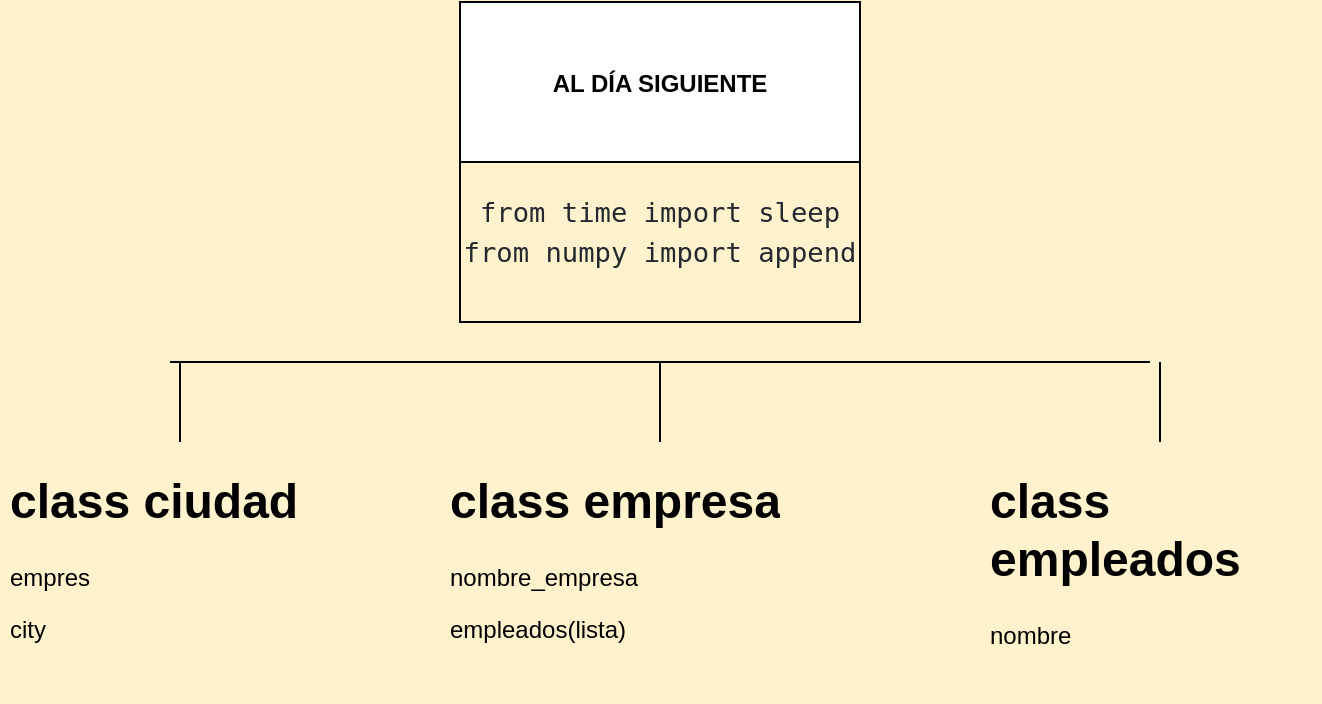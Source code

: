 <mxfile version="17.1.4" type="github">
  <diagram id="prtHgNgQTEPvFCAcTncT" name="Page-1">
    <mxGraphModel dx="914" dy="513" grid="1" gridSize="10" guides="1" tooltips="1" connect="1" arrows="1" fold="1" page="1" pageScale="1" pageWidth="827" pageHeight="1169" background="#FFF2CC" math="0" shadow="0">
      <root>
        <mxCell id="0" />
        <mxCell id="1" parent="0" />
        <mxCell id="d5TBdnguA71-KnGe8u-y-1" value="AL DÍA SIGUIENTE" style="swimlane;startSize=80;" vertex="1" parent="1">
          <mxGeometry x="300" y="10" width="200" height="160" as="geometry" />
        </mxCell>
        <mxCell id="d5TBdnguA71-KnGe8u-y-2" value="&lt;pre style=&quot;box-sizing: border-box ; font-family: , , &amp;#34;sf mono&amp;#34; , &amp;#34;menlo&amp;#34; , &amp;#34;consolas&amp;#34; , &amp;#34;liberation mono&amp;#34; , monospace ; font-size: 13.6px ; margin-top: 0px ; margin-bottom: 16px ; overflow-wrap: normal ; padding: 16px ; overflow: auto ; line-height: 1.45 ; border-radius: 6px ; color: rgb(36 , 41 , 47)&quot;&gt;&lt;code style=&quot;box-sizing: border-box ; font-family: , , &amp;#34;sf mono&amp;#34; , &amp;#34;menlo&amp;#34; , &amp;#34;consolas&amp;#34; , &amp;#34;liberation mono&amp;#34; , monospace ; padding: 0px ; margin: 0px ; background: transparent ; border-radius: 6px ; word-break: normal ; border: 0px ; display: inline ; overflow: visible ; line-height: inherit ; overflow-wrap: normal&quot;&gt;from time import sleep&lt;br/&gt;from numpy import append&lt;/code&gt;&lt;/pre&gt;" style="text;html=1;strokeColor=none;fillColor=none;align=center;verticalAlign=middle;whiteSpace=wrap;rounded=0;" vertex="1" parent="d5TBdnguA71-KnGe8u-y-1">
          <mxGeometry y="85" width="200" height="75" as="geometry" />
        </mxCell>
        <mxCell id="d5TBdnguA71-KnGe8u-y-5" value="" style="endArrow=none;html=1;rounded=0;" edge="1" parent="1">
          <mxGeometry width="50" height="50" relative="1" as="geometry">
            <mxPoint x="155" y="190" as="sourcePoint" />
            <mxPoint x="645" y="190" as="targetPoint" />
          </mxGeometry>
        </mxCell>
        <mxCell id="d5TBdnguA71-KnGe8u-y-7" value="" style="endArrow=none;html=1;rounded=0;" edge="1" parent="1">
          <mxGeometry width="50" height="50" relative="1" as="geometry">
            <mxPoint x="160" y="230" as="sourcePoint" />
            <mxPoint x="160" y="190" as="targetPoint" />
          </mxGeometry>
        </mxCell>
        <mxCell id="d5TBdnguA71-KnGe8u-y-8" value="" style="endArrow=none;html=1;rounded=0;" edge="1" parent="1">
          <mxGeometry width="50" height="50" relative="1" as="geometry">
            <mxPoint x="400" y="230" as="sourcePoint" />
            <mxPoint x="400" y="190" as="targetPoint" />
          </mxGeometry>
        </mxCell>
        <mxCell id="d5TBdnguA71-KnGe8u-y-9" value="" style="endArrow=none;html=1;rounded=0;" edge="1" parent="1">
          <mxGeometry width="50" height="50" relative="1" as="geometry">
            <mxPoint x="650" y="230" as="sourcePoint" />
            <mxPoint x="650" y="190" as="targetPoint" />
          </mxGeometry>
        </mxCell>
        <mxCell id="d5TBdnguA71-KnGe8u-y-10" value="&lt;h1&gt;class ciudad&lt;/h1&gt;&lt;p&gt;empres&lt;/p&gt;&lt;p&gt;city&lt;/p&gt;" style="text;html=1;strokeColor=none;fillColor=none;spacing=5;spacingTop=-20;whiteSpace=wrap;overflow=hidden;rounded=0;" vertex="1" parent="1">
          <mxGeometry x="70" y="240" width="170" height="120" as="geometry" />
        </mxCell>
        <mxCell id="d5TBdnguA71-KnGe8u-y-11" value="&lt;h1&gt;class empresa&lt;/h1&gt;&lt;p&gt;nombre_empresa&lt;/p&gt;&lt;p&gt;empleados(lista)&lt;/p&gt;" style="text;html=1;strokeColor=none;fillColor=none;spacing=5;spacingTop=-20;whiteSpace=wrap;overflow=hidden;rounded=0;" vertex="1" parent="1">
          <mxGeometry x="290" y="240" width="195" height="120" as="geometry" />
        </mxCell>
        <mxCell id="d5TBdnguA71-KnGe8u-y-12" value="&lt;h1&gt;class empleados&lt;/h1&gt;&lt;div&gt;nombre&lt;/div&gt;" style="text;html=1;strokeColor=none;fillColor=none;spacing=5;spacingTop=-20;whiteSpace=wrap;overflow=hidden;rounded=0;" vertex="1" parent="1">
          <mxGeometry x="560" y="240" width="170" height="120" as="geometry" />
        </mxCell>
      </root>
    </mxGraphModel>
  </diagram>
</mxfile>
